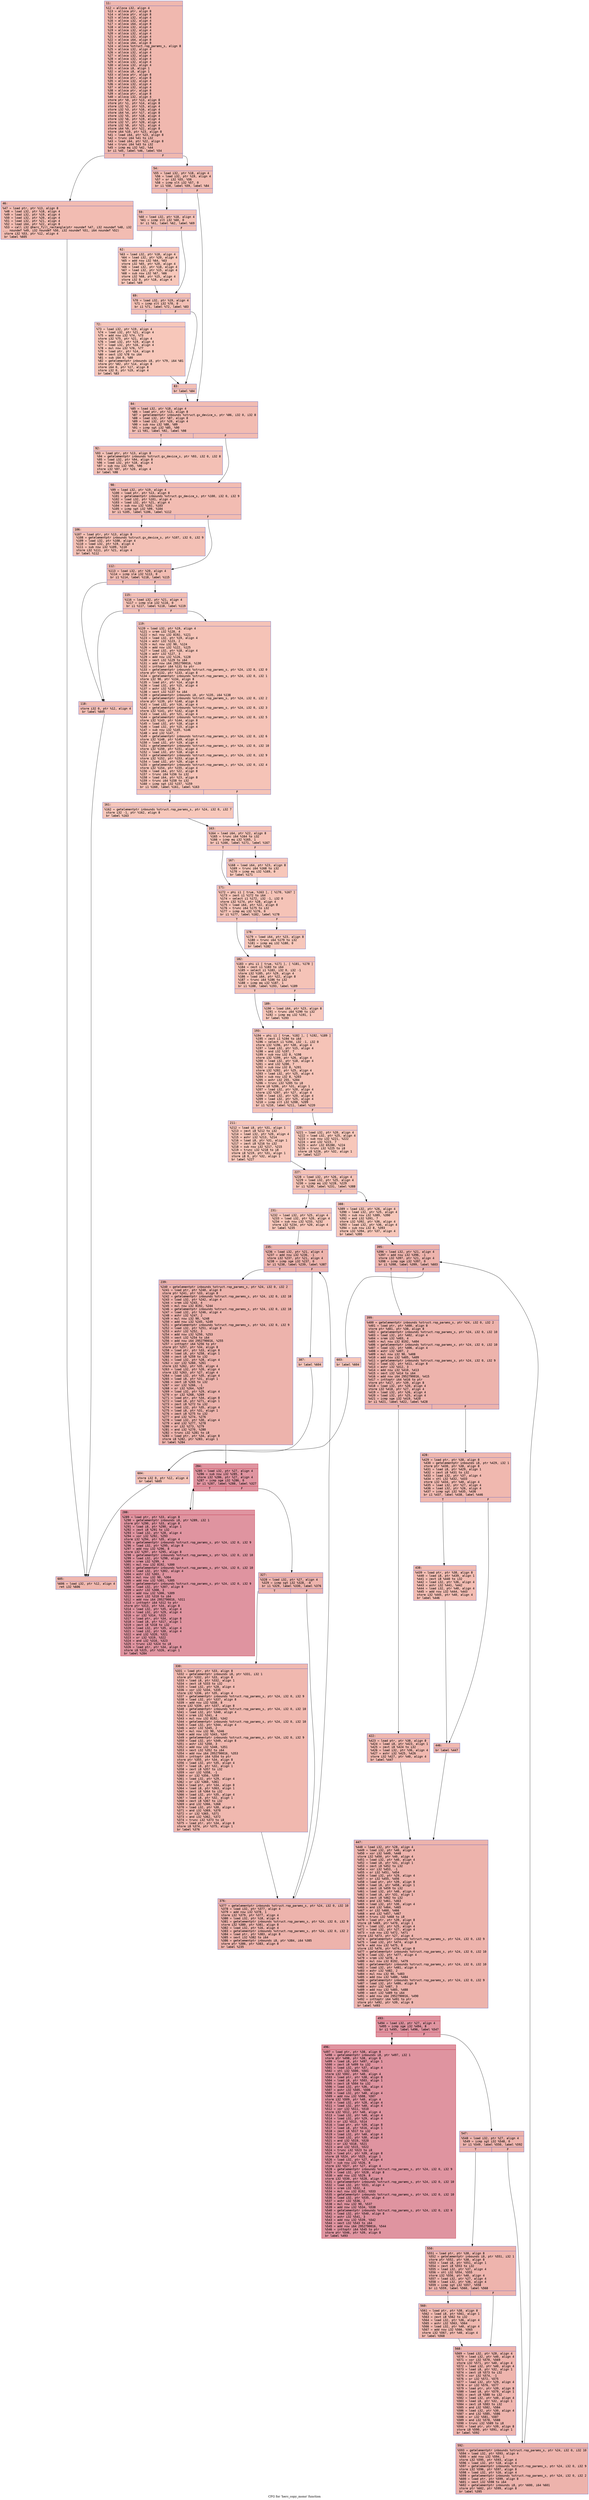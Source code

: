 digraph "CFG for 'herc_copy_mono' function" {
	label="CFG for 'herc_copy_mono' function";

	Node0x600003bea4e0 [shape=record,color="#3d50c3ff", style=filled, fillcolor="#dc5d4a70" fontname="Courier",label="{11:\l|  %12 = alloca i32, align 4\l  %13 = alloca ptr, align 8\l  %14 = alloca ptr, align 8\l  %15 = alloca i32, align 4\l  %16 = alloca i32, align 4\l  %17 = alloca i64, align 8\l  %18 = alloca i32, align 4\l  %19 = alloca i32, align 4\l  %20 = alloca i32, align 4\l  %21 = alloca i32, align 4\l  %22 = alloca i64, align 8\l  %23 = alloca i64, align 8\l  %24 = alloca %struct.rop_params_s, align 8\l  %25 = alloca i32, align 4\l  %26 = alloca i32, align 4\l  %27 = alloca i32, align 4\l  %28 = alloca i32, align 4\l  %29 = alloca i32, align 4\l  %30 = alloca i32, align 4\l  %31 = alloca i8, align 1\l  %32 = alloca i8, align 1\l  %33 = alloca ptr, align 8\l  %34 = alloca ptr, align 8\l  %35 = alloca i32, align 4\l  %36 = alloca i32, align 4\l  %37 = alloca i32, align 4\l  %38 = alloca ptr, align 8\l  %39 = alloca ptr, align 8\l  %40 = alloca i32, align 4\l  store ptr %0, ptr %13, align 8\l  store ptr %1, ptr %14, align 8\l  store i32 %2, ptr %15, align 4\l  store i32 %3, ptr %16, align 4\l  store i64 %4, ptr %17, align 8\l  store i32 %5, ptr %18, align 4\l  store i32 %6, ptr %19, align 4\l  store i32 %7, ptr %20, align 4\l  store i32 %8, ptr %21, align 4\l  store i64 %9, ptr %22, align 8\l  store i64 %10, ptr %23, align 8\l  %41 = load i64, ptr %23, align 8\l  %42 = trunc i64 %41 to i32\l  %43 = load i64, ptr %22, align 8\l  %44 = trunc i64 %43 to i32\l  %45 = icmp eq i32 %42, %44\l  br i1 %45, label %46, label %54\l|{<s0>T|<s1>F}}"];
	Node0x600003bea4e0:s0 -> Node0x600003bea530[tooltip="11 -> 46\nProbability 50.00%" ];
	Node0x600003bea4e0:s1 -> Node0x600003bea580[tooltip="11 -> 54\nProbability 50.00%" ];
	Node0x600003bea530 [shape=record,color="#3d50c3ff", style=filled, fillcolor="#e1675170" fontname="Courier",label="{46:\l|  %47 = load ptr, ptr %13, align 8\l  %48 = load i32, ptr %18, align 4\l  %49 = load i32, ptr %19, align 4\l  %50 = load i32, ptr %20, align 4\l  %51 = load i32, ptr %21, align 4\l  %52 = load i64, ptr %22, align 8\l  %53 = call i32 @herc_fill_rectangle(ptr noundef %47, i32 noundef %48, i32\l... noundef %49, i32 noundef %50, i32 noundef %51, i64 noundef %52)\l  store i32 %53, ptr %12, align 4\l  br label %605\l}"];
	Node0x600003bea530 -> Node0x600003beb570[tooltip="46 -> 605\nProbability 100.00%" ];
	Node0x600003bea580 [shape=record,color="#3d50c3ff", style=filled, fillcolor="#e1675170" fontname="Courier",label="{54:\l|  %55 = load i32, ptr %18, align 4\l  %56 = load i32, ptr %19, align 4\l  %57 = or i32 %55, %56\l  %58 = icmp slt i32 %57, 0\l  br i1 %58, label %59, label %84\l|{<s0>T|<s1>F}}"];
	Node0x600003bea580:s0 -> Node0x600003bea5d0[tooltip="54 -> 59\nProbability 37.50%" ];
	Node0x600003bea580:s1 -> Node0x600003bea760[tooltip="54 -> 84\nProbability 62.50%" ];
	Node0x600003bea5d0 [shape=record,color="#3d50c3ff", style=filled, fillcolor="#e5705870" fontname="Courier",label="{59:\l|  %60 = load i32, ptr %18, align 4\l  %61 = icmp slt i32 %60, 0\l  br i1 %61, label %62, label %69\l|{<s0>T|<s1>F}}"];
	Node0x600003bea5d0:s0 -> Node0x600003bea620[tooltip="59 -> 62\nProbability 37.50%" ];
	Node0x600003bea5d0:s1 -> Node0x600003bea670[tooltip="59 -> 69\nProbability 62.50%" ];
	Node0x600003bea620 [shape=record,color="#3d50c3ff", style=filled, fillcolor="#ec7f6370" fontname="Courier",label="{62:\l|  %63 = load i32, ptr %18, align 4\l  %64 = load i32, ptr %20, align 4\l  %65 = add nsw i32 %64, %63\l  store i32 %65, ptr %20, align 4\l  %66 = load i32, ptr %18, align 4\l  %67 = load i32, ptr %15, align 4\l  %68 = sub nsw i32 %67, %66\l  store i32 %68, ptr %15, align 4\l  store i32 0, ptr %18, align 4\l  br label %69\l}"];
	Node0x600003bea620 -> Node0x600003bea670[tooltip="62 -> 69\nProbability 100.00%" ];
	Node0x600003bea670 [shape=record,color="#3d50c3ff", style=filled, fillcolor="#e5705870" fontname="Courier",label="{69:\l|  %70 = load i32, ptr %19, align 4\l  %71 = icmp slt i32 %70, 0\l  br i1 %71, label %72, label %83\l|{<s0>T|<s1>F}}"];
	Node0x600003bea670:s0 -> Node0x600003bea6c0[tooltip="69 -> 72\nProbability 37.50%" ];
	Node0x600003bea670:s1 -> Node0x600003bea710[tooltip="69 -> 83\nProbability 62.50%" ];
	Node0x600003bea6c0 [shape=record,color="#3d50c3ff", style=filled, fillcolor="#ec7f6370" fontname="Courier",label="{72:\l|  %73 = load i32, ptr %19, align 4\l  %74 = load i32, ptr %21, align 4\l  %75 = add nsw i32 %74, %73\l  store i32 %75, ptr %21, align 4\l  %76 = load i32, ptr %19, align 4\l  %77 = load i32, ptr %16, align 4\l  %78 = mul nsw i32 %76, %77\l  %79 = load ptr, ptr %14, align 8\l  %80 = sext i32 %78 to i64\l  %81 = sub i64 0, %80\l  %82 = getelementptr inbounds i8, ptr %79, i64 %81\l  store ptr %82, ptr %14, align 8\l  store i64 0, ptr %17, align 8\l  store i32 0, ptr %19, align 4\l  br label %83\l}"];
	Node0x600003bea6c0 -> Node0x600003bea710[tooltip="72 -> 83\nProbability 100.00%" ];
	Node0x600003bea710 [shape=record,color="#3d50c3ff", style=filled, fillcolor="#e5705870" fontname="Courier",label="{83:\l|  br label %84\l}"];
	Node0x600003bea710 -> Node0x600003bea760[tooltip="83 -> 84\nProbability 100.00%" ];
	Node0x600003bea760 [shape=record,color="#3d50c3ff", style=filled, fillcolor="#e1675170" fontname="Courier",label="{84:\l|  %85 = load i32, ptr %18, align 4\l  %86 = load ptr, ptr %13, align 8\l  %87 = getelementptr inbounds %struct.gx_device_s, ptr %86, i32 0, i32 8\l  %88 = load i32, ptr %87, align 8\l  %89 = load i32, ptr %20, align 4\l  %90 = sub nsw i32 %88, %89\l  %91 = icmp sgt i32 %85, %90\l  br i1 %91, label %92, label %98\l|{<s0>T|<s1>F}}"];
	Node0x600003bea760:s0 -> Node0x600003bea7b0[tooltip="84 -> 92\nProbability 50.00%" ];
	Node0x600003bea760:s1 -> Node0x600003bea800[tooltip="84 -> 98\nProbability 50.00%" ];
	Node0x600003bea7b0 [shape=record,color="#3d50c3ff", style=filled, fillcolor="#e5705870" fontname="Courier",label="{92:\l|  %93 = load ptr, ptr %13, align 8\l  %94 = getelementptr inbounds %struct.gx_device_s, ptr %93, i32 0, i32 8\l  %95 = load i32, ptr %94, align 8\l  %96 = load i32, ptr %18, align 4\l  %97 = sub nsw i32 %95, %96\l  store i32 %97, ptr %20, align 4\l  br label %98\l}"];
	Node0x600003bea7b0 -> Node0x600003bea800[tooltip="92 -> 98\nProbability 100.00%" ];
	Node0x600003bea800 [shape=record,color="#3d50c3ff", style=filled, fillcolor="#e1675170" fontname="Courier",label="{98:\l|  %99 = load i32, ptr %19, align 4\l  %100 = load ptr, ptr %13, align 8\l  %101 = getelementptr inbounds %struct.gx_device_s, ptr %100, i32 0, i32 9\l  %102 = load i32, ptr %101, align 4\l  %103 = load i32, ptr %21, align 4\l  %104 = sub nsw i32 %102, %103\l  %105 = icmp sgt i32 %99, %104\l  br i1 %105, label %106, label %112\l|{<s0>T|<s1>F}}"];
	Node0x600003bea800:s0 -> Node0x600003bea850[tooltip="98 -> 106\nProbability 50.00%" ];
	Node0x600003bea800:s1 -> Node0x600003bea8a0[tooltip="98 -> 112\nProbability 50.00%" ];
	Node0x600003bea850 [shape=record,color="#3d50c3ff", style=filled, fillcolor="#e5705870" fontname="Courier",label="{106:\l|  %107 = load ptr, ptr %13, align 8\l  %108 = getelementptr inbounds %struct.gx_device_s, ptr %107, i32 0, i32 9\l  %109 = load i32, ptr %108, align 4\l  %110 = load i32, ptr %19, align 4\l  %111 = sub nsw i32 %109, %110\l  store i32 %111, ptr %21, align 4\l  br label %112\l}"];
	Node0x600003bea850 -> Node0x600003bea8a0[tooltip="106 -> 112\nProbability 100.00%" ];
	Node0x600003bea8a0 [shape=record,color="#3d50c3ff", style=filled, fillcolor="#e1675170" fontname="Courier",label="{112:\l|  %113 = load i32, ptr %20, align 4\l  %114 = icmp sle i32 %113, 0\l  br i1 %114, label %118, label %115\l|{<s0>T|<s1>F}}"];
	Node0x600003bea8a0:s0 -> Node0x600003bea940[tooltip="112 -> 118\nProbability 50.00%" ];
	Node0x600003bea8a0:s1 -> Node0x600003bea8f0[tooltip="112 -> 115\nProbability 50.00%" ];
	Node0x600003bea8f0 [shape=record,color="#3d50c3ff", style=filled, fillcolor="#e5705870" fontname="Courier",label="{115:\l|  %116 = load i32, ptr %21, align 4\l  %117 = icmp sle i32 %116, 0\l  br i1 %117, label %118, label %119\l|{<s0>T|<s1>F}}"];
	Node0x600003bea8f0:s0 -> Node0x600003bea940[tooltip="115 -> 118\nProbability 50.00%" ];
	Node0x600003bea8f0:s1 -> Node0x600003bea990[tooltip="115 -> 119\nProbability 50.00%" ];
	Node0x600003bea940 [shape=record,color="#3d50c3ff", style=filled, fillcolor="#e36c5570" fontname="Courier",label="{118:\l|  store i32 0, ptr %12, align 4\l  br label %605\l}"];
	Node0x600003bea940 -> Node0x600003beb570[tooltip="118 -> 605\nProbability 100.00%" ];
	Node0x600003bea990 [shape=record,color="#3d50c3ff", style=filled, fillcolor="#e8765c70" fontname="Courier",label="{119:\l|  %120 = load i32, ptr %19, align 4\l  %121 = srem i32 %120, 4\l  %122 = mul nsw i32 8192, %121\l  %123 = load i32, ptr %19, align 4\l  %124 = ashr i32 %123, 2\l  %125 = mul nsw i32 90, %124\l  %126 = add nsw i32 %122, %125\l  %127 = load i32, ptr %18, align 4\l  %128 = ashr i32 %127, 3\l  %129 = add nsw i32 %126, %128\l  %130 = sext i32 %129 to i64\l  %131 = add nsw i64 2952790016, %130\l  %132 = inttoptr i64 %131 to ptr\l  %133 = getelementptr inbounds %struct.rop_params_s, ptr %24, i32 0, i32 0\l  store ptr %132, ptr %133, align 8\l  %134 = getelementptr inbounds %struct.rop_params_s, ptr %24, i32 0, i32 1\l  store i32 90, ptr %134, align 8\l  %135 = load ptr, ptr %14, align 8\l  %136 = load i32, ptr %15, align 4\l  %137 = ashr i32 %136, 3\l  %138 = sext i32 %137 to i64\l  %139 = getelementptr inbounds i8, ptr %135, i64 %138\l  %140 = getelementptr inbounds %struct.rop_params_s, ptr %24, i32 0, i32 2\l  store ptr %139, ptr %140, align 8\l  %141 = load i32, ptr %16, align 4\l  %142 = getelementptr inbounds %struct.rop_params_s, ptr %24, i32 0, i32 3\l  store i32 %141, ptr %142, align 8\l  %143 = load i32, ptr %21, align 4\l  %144 = getelementptr inbounds %struct.rop_params_s, ptr %24, i32 0, i32 5\l  store i32 %143, ptr %144, align 8\l  %145 = load i32, ptr %18, align 4\l  %146 = load i32, ptr %15, align 4\l  %147 = sub nsw i32 %145, %146\l  %148 = and i32 %147, 7\l  %149 = getelementptr inbounds %struct.rop_params_s, ptr %24, i32 0, i32 6\l  store i32 %148, ptr %149, align 4\l  %150 = load i32, ptr %19, align 4\l  %151 = getelementptr inbounds %struct.rop_params_s, ptr %24, i32 0, i32 10\l  store i32 %150, ptr %151, align 4\l  %152 = load i32, ptr %18, align 4\l  %153 = getelementptr inbounds %struct.rop_params_s, ptr %24, i32 0, i32 9\l  store i32 %152, ptr %153, align 8\l  %154 = load i32, ptr %20, align 4\l  %155 = getelementptr inbounds %struct.rop_params_s, ptr %24, i32 0, i32 4\l  store i32 %154, ptr %155, align 4\l  %156 = load i64, ptr %22, align 8\l  %157 = trunc i64 %156 to i32\l  %158 = load i64, ptr %23, align 8\l  %159 = trunc i64 %158 to i32\l  %160 = icmp sgt i32 %157, %159\l  br i1 %160, label %161, label %163\l|{<s0>T|<s1>F}}"];
	Node0x600003bea990:s0 -> Node0x600003bea9e0[tooltip="119 -> 161\nProbability 50.00%" ];
	Node0x600003bea990:s1 -> Node0x600003beaa30[tooltip="119 -> 163\nProbability 50.00%" ];
	Node0x600003bea9e0 [shape=record,color="#3d50c3ff", style=filled, fillcolor="#ec7f6370" fontname="Courier",label="{161:\l|  %162 = getelementptr inbounds %struct.rop_params_s, ptr %24, i32 0, i32 7\l  store i32 -1, ptr %162, align 8\l  br label %163\l}"];
	Node0x600003bea9e0 -> Node0x600003beaa30[tooltip="161 -> 163\nProbability 100.00%" ];
	Node0x600003beaa30 [shape=record,color="#3d50c3ff", style=filled, fillcolor="#e8765c70" fontname="Courier",label="{163:\l|  %164 = load i64, ptr %22, align 8\l  %165 = trunc i64 %164 to i32\l  %166 = icmp eq i32 %165, 1\l  br i1 %166, label %171, label %167\l|{<s0>T|<s1>F}}"];
	Node0x600003beaa30:s0 -> Node0x600003beaad0[tooltip="163 -> 171\nProbability 50.00%" ];
	Node0x600003beaa30:s1 -> Node0x600003beaa80[tooltip="163 -> 167\nProbability 50.00%" ];
	Node0x600003beaa80 [shape=record,color="#3d50c3ff", style=filled, fillcolor="#ec7f6370" fontname="Courier",label="{167:\l|  %168 = load i64, ptr %23, align 8\l  %169 = trunc i64 %168 to i32\l  %170 = icmp eq i32 %169, 0\l  br label %171\l}"];
	Node0x600003beaa80 -> Node0x600003beaad0[tooltip="167 -> 171\nProbability 100.00%" ];
	Node0x600003beaad0 [shape=record,color="#3d50c3ff", style=filled, fillcolor="#e8765c70" fontname="Courier",label="{171:\l|  %172 = phi i1 [ true, %163 ], [ %170, %167 ]\l  %173 = zext i1 %172 to i64\l  %174 = select i1 %172, i32 -1, i32 0\l  store i32 %174, ptr %28, align 4\l  %175 = load i64, ptr %22, align 8\l  %176 = trunc i64 %175 to i32\l  %177 = icmp eq i32 %176, 0\l  br i1 %177, label %182, label %178\l|{<s0>T|<s1>F}}"];
	Node0x600003beaad0:s0 -> Node0x600003beab70[tooltip="171 -> 182\nProbability 37.50%" ];
	Node0x600003beaad0:s1 -> Node0x600003beab20[tooltip="171 -> 178\nProbability 62.50%" ];
	Node0x600003beab20 [shape=record,color="#3d50c3ff", style=filled, fillcolor="#ec7f6370" fontname="Courier",label="{178:\l|  %179 = load i64, ptr %23, align 8\l  %180 = trunc i64 %179 to i32\l  %181 = icmp eq i32 %180, 0\l  br label %182\l}"];
	Node0x600003beab20 -> Node0x600003beab70[tooltip="178 -> 182\nProbability 100.00%" ];
	Node0x600003beab70 [shape=record,color="#3d50c3ff", style=filled, fillcolor="#e8765c70" fontname="Courier",label="{182:\l|  %183 = phi i1 [ true, %171 ], [ %181, %178 ]\l  %184 = zext i1 %183 to i64\l  %185 = select i1 %183, i32 0, i32 -1\l  store i32 %185, ptr %29, align 4\l  %186 = load i64, ptr %22, align 8\l  %187 = trunc i64 %186 to i32\l  %188 = icmp eq i32 %187, 1\l  br i1 %188, label %193, label %189\l|{<s0>T|<s1>F}}"];
	Node0x600003beab70:s0 -> Node0x600003beac10[tooltip="182 -> 193\nProbability 50.00%" ];
	Node0x600003beab70:s1 -> Node0x600003beabc0[tooltip="182 -> 189\nProbability 50.00%" ];
	Node0x600003beabc0 [shape=record,color="#3d50c3ff", style=filled, fillcolor="#ec7f6370" fontname="Courier",label="{189:\l|  %190 = load i64, ptr %23, align 8\l  %191 = trunc i64 %190 to i32\l  %192 = icmp eq i32 %191, 1\l  br label %193\l}"];
	Node0x600003beabc0 -> Node0x600003beac10[tooltip="189 -> 193\nProbability 100.00%" ];
	Node0x600003beac10 [shape=record,color="#3d50c3ff", style=filled, fillcolor="#e8765c70" fontname="Courier",label="{193:\l|  %194 = phi i1 [ true, %182 ], [ %192, %189 ]\l  %195 = zext i1 %194 to i64\l  %196 = select i1 %194, i32 -1, i32 0\l  store i32 %196, ptr %30, align 4\l  %197 = load i32, ptr %15, align 4\l  %198 = and i32 %197, 7\l  %199 = sub nsw i32 8, %198\l  store i32 %199, ptr %26, align 4\l  %200 = load i32, ptr %18, align 4\l  %201 = and i32 %200, 7\l  %202 = sub nsw i32 8, %201\l  store i32 %202, ptr %25, align 4\l  %203 = load i32, ptr %25, align 4\l  %204 = sub nsw i32 8, %203\l  %205 = ashr i32 255, %204\l  %206 = trunc i32 %205 to i8\l  store i8 %206, ptr %31, align 1\l  %207 = load i32, ptr %20, align 4\l  store i32 %207, ptr %27, align 4\l  %208 = load i32, ptr %20, align 4\l  %209 = load i32, ptr %25, align 4\l  %210 = icmp slt i32 %208, %209\l  br i1 %210, label %211, label %220\l|{<s0>T|<s1>F}}"];
	Node0x600003beac10:s0 -> Node0x600003beac60[tooltip="193 -> 211\nProbability 50.00%" ];
	Node0x600003beac10:s1 -> Node0x600003beacb0[tooltip="193 -> 220\nProbability 50.00%" ];
	Node0x600003beac60 [shape=record,color="#3d50c3ff", style=filled, fillcolor="#ec7f6370" fontname="Courier",label="{211:\l|  %212 = load i8, ptr %31, align 1\l  %213 = zext i8 %212 to i32\l  %214 = load i32, ptr %20, align 4\l  %215 = ashr i32 %213, %214\l  %216 = load i8, ptr %31, align 1\l  %217 = zext i8 %216 to i32\l  %218 = sub nsw i32 %217, %215\l  %219 = trunc i32 %218 to i8\l  store i8 %219, ptr %31, align 1\l  store i8 0, ptr %32, align 1\l  br label %227\l}"];
	Node0x600003beac60 -> Node0x600003bead00[tooltip="211 -> 227\nProbability 100.00%" ];
	Node0x600003beacb0 [shape=record,color="#3d50c3ff", style=filled, fillcolor="#ec7f6370" fontname="Courier",label="{220:\l|  %221 = load i32, ptr %20, align 4\l  %222 = load i32, ptr %25, align 4\l  %223 = sub nsw i32 %221, %222\l  %224 = and i32 %223, 7\l  %225 = ashr i32 65280, %224\l  %226 = trunc i32 %225 to i8\l  store i8 %226, ptr %32, align 1\l  br label %227\l}"];
	Node0x600003beacb0 -> Node0x600003bead00[tooltip="220 -> 227\nProbability 100.00%" ];
	Node0x600003bead00 [shape=record,color="#3d50c3ff", style=filled, fillcolor="#e8765c70" fontname="Courier",label="{227:\l|  %228 = load i32, ptr %26, align 4\l  %229 = load i32, ptr %25, align 4\l  %230 = icmp eq i32 %228, %229\l  br i1 %230, label %231, label %388\l|{<s0>T|<s1>F}}"];
	Node0x600003bead00:s0 -> Node0x600003bead50[tooltip="227 -> 231\nProbability 50.00%" ];
	Node0x600003bead00:s1 -> Node0x600003beb020[tooltip="227 -> 388\nProbability 50.00%" ];
	Node0x600003bead50 [shape=record,color="#3d50c3ff", style=filled, fillcolor="#ec7f6370" fontname="Courier",label="{231:\l|  %232 = load i32, ptr %25, align 4\l  %233 = load i32, ptr %20, align 4\l  %234 = sub nsw i32 %233, %232\l  store i32 %234, ptr %20, align 4\l  br label %235\l}"];
	Node0x600003bead50 -> Node0x600003beada0[tooltip="231 -> 235\nProbability 100.00%" ];
	Node0x600003beada0 [shape=record,color="#3d50c3ff", style=filled, fillcolor="#d6524470" fontname="Courier",label="{235:\l|  %236 = load i32, ptr %21, align 4\l  %237 = add nsw i32 %236, -1\l  store i32 %237, ptr %21, align 4\l  %238 = icmp sge i32 %237, 0\l  br i1 %238, label %239, label %387\l|{<s0>T|<s1>F}}"];
	Node0x600003beada0:s0 -> Node0x600003beadf0[tooltip="235 -> 239\nProbability 96.88%" ];
	Node0x600003beada0:s1 -> Node0x600003beafd0[tooltip="235 -> 387\nProbability 3.12%" ];
	Node0x600003beadf0 [shape=record,color="#3d50c3ff", style=filled, fillcolor="#d6524470" fontname="Courier",label="{239:\l|  %240 = getelementptr inbounds %struct.rop_params_s, ptr %24, i32 0, i32 2\l  %241 = load ptr, ptr %240, align 8\l  store ptr %241, ptr %33, align 8\l  %242 = getelementptr inbounds %struct.rop_params_s, ptr %24, i32 0, i32 10\l  %243 = load i32, ptr %242, align 4\l  %244 = srem i32 %243, 4\l  %245 = mul nsw i32 8192, %244\l  %246 = getelementptr inbounds %struct.rop_params_s, ptr %24, i32 0, i32 10\l  %247 = load i32, ptr %246, align 4\l  %248 = ashr i32 %247, 2\l  %249 = mul nsw i32 90, %248\l  %250 = add nsw i32 %245, %249\l  %251 = getelementptr inbounds %struct.rop_params_s, ptr %24, i32 0, i32 9\l  %252 = load i32, ptr %251, align 8\l  %253 = ashr i32 %252, 3\l  %254 = add nsw i32 %250, %253\l  %255 = sext i32 %254 to i64\l  %256 = add nsw i64 2952790016, %255\l  %257 = inttoptr i64 %256 to ptr\l  store ptr %257, ptr %34, align 8\l  %258 = load ptr, ptr %33, align 8\l  %259 = load i8, ptr %258, align 1\l  %260 = zext i8 %259 to i32\l  %261 = load i32, ptr %28, align 4\l  %262 = xor i32 %260, %261\l  store i32 %262, ptr %35, align 4\l  %263 = load i32, ptr %20, align 4\l  store i32 %263, ptr %27, align 4\l  %264 = load i32, ptr %35, align 4\l  %265 = load i8, ptr %31, align 1\l  %266 = zext i8 %265 to i32\l  %267 = xor i32 %266, -1\l  %268 = or i32 %264, %267\l  %269 = load i32, ptr %29, align 4\l  %270 = or i32 %268, %269\l  %271 = load ptr, ptr %34, align 8\l  %272 = load i8, ptr %271, align 1\l  %273 = zext i8 %272 to i32\l  %274 = load i32, ptr %35, align 4\l  %275 = load i8, ptr %31, align 1\l  %276 = zext i8 %275 to i32\l  %277 = and i32 %274, %276\l  %278 = load i32, ptr %30, align 4\l  %279 = and i32 %277, %278\l  %280 = or i32 %273, %279\l  %281 = and i32 %270, %280\l  %282 = trunc i32 %281 to i8\l  %283 = load ptr, ptr %34, align 8\l  store i8 %282, ptr %283, align 1\l  br label %284\l}"];
	Node0x600003beadf0 -> Node0x600003beae40[tooltip="239 -> 284\nProbability 100.00%" ];
	Node0x600003beae40 [shape=record,color="#b70d28ff", style=filled, fillcolor="#b70d2870" fontname="Courier",label="{284:\l|  %285 = load i32, ptr %27, align 4\l  %286 = sub nsw i32 %285, 8\l  store i32 %286, ptr %27, align 4\l  %287 = icmp sge i32 %286, 0\l  br i1 %287, label %288, label %327\l|{<s0>T|<s1>F}}"];
	Node0x600003beae40:s0 -> Node0x600003beae90[tooltip="284 -> 288\nProbability 96.88%" ];
	Node0x600003beae40:s1 -> Node0x600003beaee0[tooltip="284 -> 327\nProbability 3.12%" ];
	Node0x600003beae90 [shape=record,color="#b70d28ff", style=filled, fillcolor="#b70d2870" fontname="Courier",label="{288:\l|  %289 = load ptr, ptr %33, align 8\l  %290 = getelementptr inbounds i8, ptr %289, i32 1\l  store ptr %290, ptr %33, align 8\l  %291 = load i8, ptr %290, align 1\l  %292 = zext i8 %291 to i32\l  %293 = load i32, ptr %28, align 4\l  %294 = xor i32 %292, %293\l  store i32 %294, ptr %35, align 4\l  %295 = getelementptr inbounds %struct.rop_params_s, ptr %24, i32 0, i32 9\l  %296 = load i32, ptr %295, align 8\l  %297 = add nsw i32 %296, 8\l  store i32 %297, ptr %295, align 8\l  %298 = getelementptr inbounds %struct.rop_params_s, ptr %24, i32 0, i32 10\l  %299 = load i32, ptr %298, align 4\l  %300 = srem i32 %299, 4\l  %301 = mul nsw i32 8192, %300\l  %302 = getelementptr inbounds %struct.rop_params_s, ptr %24, i32 0, i32 10\l  %303 = load i32, ptr %302, align 4\l  %304 = ashr i32 %303, 2\l  %305 = mul nsw i32 90, %304\l  %306 = add nsw i32 %301, %305\l  %307 = getelementptr inbounds %struct.rop_params_s, ptr %24, i32 0, i32 9\l  %308 = load i32, ptr %307, align 8\l  %309 = ashr i32 %308, 3\l  %310 = add nsw i32 %306, %309\l  %311 = sext i32 %310 to i64\l  %312 = add nsw i64 2952790016, %311\l  %313 = inttoptr i64 %312 to ptr\l  store ptr %313, ptr %34, align 8\l  %314 = load i32, ptr %35, align 4\l  %315 = load i32, ptr %29, align 4\l  %316 = or i32 %314, %315\l  %317 = load ptr, ptr %34, align 8\l  %318 = load i8, ptr %317, align 1\l  %319 = zext i8 %318 to i32\l  %320 = load i32, ptr %35, align 4\l  %321 = load i32, ptr %30, align 4\l  %322 = and i32 %320, %321\l  %323 = or i32 %319, %322\l  %324 = and i32 %316, %323\l  %325 = trunc i32 %324 to i8\l  %326 = load ptr, ptr %34, align 8\l  store i8 %325, ptr %326, align 1\l  br label %284\l}"];
	Node0x600003beae90 -> Node0x600003beae40[tooltip="288 -> 284\nProbability 100.00%" ];
	Node0x600003beaee0 [shape=record,color="#3d50c3ff", style=filled, fillcolor="#d6524470" fontname="Courier",label="{327:\l|  %328 = load i32, ptr %27, align 4\l  %329 = icmp sgt i32 %328, -8\l  br i1 %329, label %330, label %376\l|{<s0>T|<s1>F}}"];
	Node0x600003beaee0:s0 -> Node0x600003beaf30[tooltip="327 -> 330\nProbability 50.00%" ];
	Node0x600003beaee0:s1 -> Node0x600003beaf80[tooltip="327 -> 376\nProbability 50.00%" ];
	Node0x600003beaf30 [shape=record,color="#3d50c3ff", style=filled, fillcolor="#dc5d4a70" fontname="Courier",label="{330:\l|  %331 = load ptr, ptr %33, align 8\l  %332 = getelementptr inbounds i8, ptr %331, i32 1\l  store ptr %332, ptr %33, align 8\l  %333 = load i8, ptr %332, align 1\l  %334 = zext i8 %333 to i32\l  %335 = load i32, ptr %28, align 4\l  %336 = xor i32 %334, %335\l  store i32 %336, ptr %35, align 4\l  %337 = getelementptr inbounds %struct.rop_params_s, ptr %24, i32 0, i32 9\l  %338 = load i32, ptr %337, align 8\l  %339 = add nsw i32 %338, 8\l  store i32 %339, ptr %337, align 8\l  %340 = getelementptr inbounds %struct.rop_params_s, ptr %24, i32 0, i32 10\l  %341 = load i32, ptr %340, align 4\l  %342 = srem i32 %341, 4\l  %343 = mul nsw i32 8192, %342\l  %344 = getelementptr inbounds %struct.rop_params_s, ptr %24, i32 0, i32 10\l  %345 = load i32, ptr %344, align 4\l  %346 = ashr i32 %345, 2\l  %347 = mul nsw i32 90, %346\l  %348 = add nsw i32 %343, %347\l  %349 = getelementptr inbounds %struct.rop_params_s, ptr %24, i32 0, i32 9\l  %350 = load i32, ptr %349, align 8\l  %351 = ashr i32 %350, 3\l  %352 = add nsw i32 %348, %351\l  %353 = sext i32 %352 to i64\l  %354 = add nsw i64 2952790016, %353\l  %355 = inttoptr i64 %354 to ptr\l  store ptr %355, ptr %34, align 8\l  %356 = load i32, ptr %35, align 4\l  %357 = load i8, ptr %32, align 1\l  %358 = zext i8 %357 to i32\l  %359 = xor i32 %358, -1\l  %360 = or i32 %356, %359\l  %361 = load i32, ptr %29, align 4\l  %362 = or i32 %360, %361\l  %363 = load ptr, ptr %34, align 8\l  %364 = load i8, ptr %363, align 1\l  %365 = zext i8 %364 to i32\l  %366 = load i32, ptr %35, align 4\l  %367 = load i8, ptr %32, align 1\l  %368 = zext i8 %367 to i32\l  %369 = and i32 %366, %368\l  %370 = load i32, ptr %30, align 4\l  %371 = and i32 %369, %370\l  %372 = or i32 %365, %371\l  %373 = and i32 %362, %372\l  %374 = trunc i32 %373 to i8\l  %375 = load ptr, ptr %34, align 8\l  store i8 %374, ptr %375, align 1\l  br label %376\l}"];
	Node0x600003beaf30 -> Node0x600003beaf80[tooltip="330 -> 376\nProbability 100.00%" ];
	Node0x600003beaf80 [shape=record,color="#3d50c3ff", style=filled, fillcolor="#d6524470" fontname="Courier",label="{376:\l|  %377 = getelementptr inbounds %struct.rop_params_s, ptr %24, i32 0, i32 10\l  %378 = load i32, ptr %377, align 4\l  %379 = add nsw i32 %378, 1\l  store i32 %379, ptr %377, align 4\l  %380 = load i32, ptr %18, align 4\l  %381 = getelementptr inbounds %struct.rop_params_s, ptr %24, i32 0, i32 9\l  store i32 %380, ptr %381, align 8\l  %382 = load i32, ptr %16, align 4\l  %383 = getelementptr inbounds %struct.rop_params_s, ptr %24, i32 0, i32 2\l  %384 = load ptr, ptr %383, align 8\l  %385 = sext i32 %382 to i64\l  %386 = getelementptr inbounds i8, ptr %384, i64 %385\l  store ptr %386, ptr %383, align 8\l  br label %235\l}"];
	Node0x600003beaf80 -> Node0x600003beada0[tooltip="376 -> 235\nProbability 100.00%" ];
	Node0x600003beafd0 [shape=record,color="#3d50c3ff", style=filled, fillcolor="#ec7f6370" fontname="Courier",label="{387:\l|  br label %604\l}"];
	Node0x600003beafd0 -> Node0x600003beb520[tooltip="387 -> 604\nProbability 100.00%" ];
	Node0x600003beb020 [shape=record,color="#3d50c3ff", style=filled, fillcolor="#ec7f6370" fontname="Courier",label="{388:\l|  %389 = load i32, ptr %26, align 4\l  %390 = load i32, ptr %25, align 4\l  %391 = sub nsw i32 %389, %390\l  %392 = and i32 %391, 7\l  store i32 %392, ptr %36, align 4\l  %393 = load i32, ptr %36, align 4\l  %394 = sub nsw i32 8, %393\l  store i32 %394, ptr %37, align 4\l  br label %395\l}"];
	Node0x600003beb020 -> Node0x600003beb070[tooltip="388 -> 395\nProbability 100.00%" ];
	Node0x600003beb070 [shape=record,color="#3d50c3ff", style=filled, fillcolor="#d6524470" fontname="Courier",label="{395:\l|  %396 = load i32, ptr %21, align 4\l  %397 = add nsw i32 %396, -1\l  store i32 %397, ptr %21, align 4\l  %398 = icmp sge i32 %397, 0\l  br i1 %398, label %399, label %603\l|{<s0>T|<s1>F}}"];
	Node0x600003beb070:s0 -> Node0x600003beb0c0[tooltip="395 -> 399\nProbability 96.88%" ];
	Node0x600003beb070:s1 -> Node0x600003beb4d0[tooltip="395 -> 603\nProbability 3.12%" ];
	Node0x600003beb0c0 [shape=record,color="#3d50c3ff", style=filled, fillcolor="#d6524470" fontname="Courier",label="{399:\l|  %400 = getelementptr inbounds %struct.rop_params_s, ptr %24, i32 0, i32 2\l  %401 = load ptr, ptr %400, align 8\l  store ptr %401, ptr %38, align 8\l  %402 = getelementptr inbounds %struct.rop_params_s, ptr %24, i32 0, i32 10\l  %403 = load i32, ptr %402, align 4\l  %404 = srem i32 %403, 4\l  %405 = mul nsw i32 8192, %404\l  %406 = getelementptr inbounds %struct.rop_params_s, ptr %24, i32 0, i32 10\l  %407 = load i32, ptr %406, align 4\l  %408 = ashr i32 %407, 2\l  %409 = mul nsw i32 90, %408\l  %410 = add nsw i32 %405, %409\l  %411 = getelementptr inbounds %struct.rop_params_s, ptr %24, i32 0, i32 9\l  %412 = load i32, ptr %411, align 8\l  %413 = ashr i32 %412, 3\l  %414 = add nsw i32 %410, %413\l  %415 = sext i32 %414 to i64\l  %416 = add nsw i64 2952790016, %415\l  %417 = inttoptr i64 %416 to ptr\l  store ptr %417, ptr %39, align 8\l  %418 = load i32, ptr %20, align 4\l  store i32 %418, ptr %27, align 4\l  %419 = load i32, ptr %26, align 4\l  %420 = load i32, ptr %25, align 4\l  %421 = icmp sge i32 %419, %420\l  br i1 %421, label %422, label %428\l|{<s0>T|<s1>F}}"];
	Node0x600003beb0c0:s0 -> Node0x600003beb110[tooltip="399 -> 422\nProbability 50.00%" ];
	Node0x600003beb0c0:s1 -> Node0x600003beb160[tooltip="399 -> 428\nProbability 50.00%" ];
	Node0x600003beb110 [shape=record,color="#3d50c3ff", style=filled, fillcolor="#dc5d4a70" fontname="Courier",label="{422:\l|  %423 = load ptr, ptr %38, align 8\l  %424 = load i8, ptr %423, align 1\l  %425 = zext i8 %424 to i32\l  %426 = load i32, ptr %36, align 4\l  %427 = ashr i32 %425, %426\l  store i32 %427, ptr %40, align 4\l  br label %447\l}"];
	Node0x600003beb110 -> Node0x600003beb250[tooltip="422 -> 447\nProbability 100.00%" ];
	Node0x600003beb160 [shape=record,color="#3d50c3ff", style=filled, fillcolor="#dc5d4a70" fontname="Courier",label="{428:\l|  %429 = load ptr, ptr %38, align 8\l  %430 = getelementptr inbounds i8, ptr %429, i32 1\l  store ptr %430, ptr %38, align 8\l  %431 = load i8, ptr %429, align 1\l  %432 = zext i8 %431 to i32\l  %433 = load i32, ptr %37, align 4\l  %434 = shl i32 %432, %433\l  store i32 %434, ptr %40, align 4\l  %435 = load i32, ptr %27, align 4\l  %436 = load i32, ptr %26, align 4\l  %437 = icmp sgt i32 %435, %436\l  br i1 %437, label %438, label %446\l|{<s0>T|<s1>F}}"];
	Node0x600003beb160:s0 -> Node0x600003beb1b0[tooltip="428 -> 438\nProbability 50.00%" ];
	Node0x600003beb160:s1 -> Node0x600003beb200[tooltip="428 -> 446\nProbability 50.00%" ];
	Node0x600003beb1b0 [shape=record,color="#3d50c3ff", style=filled, fillcolor="#e1675170" fontname="Courier",label="{438:\l|  %439 = load ptr, ptr %38, align 8\l  %440 = load i8, ptr %439, align 1\l  %441 = zext i8 %440 to i32\l  %442 = load i32, ptr %36, align 4\l  %443 = ashr i32 %441, %442\l  %444 = load i32, ptr %40, align 4\l  %445 = add nsw i32 %444, %443\l  store i32 %445, ptr %40, align 4\l  br label %446\l}"];
	Node0x600003beb1b0 -> Node0x600003beb200[tooltip="438 -> 446\nProbability 100.00%" ];
	Node0x600003beb200 [shape=record,color="#3d50c3ff", style=filled, fillcolor="#dc5d4a70" fontname="Courier",label="{446:\l|  br label %447\l}"];
	Node0x600003beb200 -> Node0x600003beb250[tooltip="446 -> 447\nProbability 100.00%" ];
	Node0x600003beb250 [shape=record,color="#3d50c3ff", style=filled, fillcolor="#d6524470" fontname="Courier",label="{447:\l|  %448 = load i32, ptr %28, align 4\l  %449 = load i32, ptr %40, align 4\l  %450 = xor i32 %449, %448\l  store i32 %450, ptr %40, align 4\l  %451 = load i32, ptr %40, align 4\l  %452 = load i8, ptr %31, align 1\l  %453 = zext i8 %452 to i32\l  %454 = xor i32 %453, -1\l  %455 = or i32 %451, %454\l  %456 = load i32, ptr %29, align 4\l  %457 = or i32 %455, %456\l  %458 = load ptr, ptr %39, align 8\l  %459 = load i8, ptr %458, align 1\l  %460 = zext i8 %459 to i32\l  %461 = load i32, ptr %40, align 4\l  %462 = load i8, ptr %31, align 1\l  %463 = zext i8 %462 to i32\l  %464 = and i32 %461, %463\l  %465 = load i32, ptr %30, align 4\l  %466 = and i32 %464, %465\l  %467 = or i32 %460, %466\l  %468 = and i32 %457, %467\l  %469 = trunc i32 %468 to i8\l  %470 = load ptr, ptr %39, align 8\l  store i8 %469, ptr %470, align 1\l  %471 = load i32, ptr %25, align 4\l  %472 = load i32, ptr %27, align 4\l  %473 = sub nsw i32 %472, %471\l  store i32 %473, ptr %27, align 4\l  %474 = getelementptr inbounds %struct.rop_params_s, ptr %24, i32 0, i32 9\l  %475 = load i32, ptr %474, align 8\l  %476 = add nsw i32 %475, 8\l  store i32 %476, ptr %474, align 8\l  %477 = getelementptr inbounds %struct.rop_params_s, ptr %24, i32 0, i32 10\l  %478 = load i32, ptr %477, align 4\l  %479 = srem i32 %478, 4\l  %480 = mul nsw i32 8192, %479\l  %481 = getelementptr inbounds %struct.rop_params_s, ptr %24, i32 0, i32 10\l  %482 = load i32, ptr %481, align 4\l  %483 = ashr i32 %482, 2\l  %484 = mul nsw i32 90, %483\l  %485 = add nsw i32 %480, %484\l  %486 = getelementptr inbounds %struct.rop_params_s, ptr %24, i32 0, i32 9\l  %487 = load i32, ptr %486, align 8\l  %488 = ashr i32 %487, 3\l  %489 = add nsw i32 %485, %488\l  %490 = sext i32 %489 to i64\l  %491 = add nsw i64 2952790016, %490\l  %492 = inttoptr i64 %491 to ptr\l  store ptr %492, ptr %39, align 8\l  br label %493\l}"];
	Node0x600003beb250 -> Node0x600003beb2a0[tooltip="447 -> 493\nProbability 100.00%" ];
	Node0x600003beb2a0 [shape=record,color="#b70d28ff", style=filled, fillcolor="#b70d2870" fontname="Courier",label="{493:\l|  %494 = load i32, ptr %27, align 4\l  %495 = icmp sge i32 %494, 8\l  br i1 %495, label %496, label %547\l|{<s0>T|<s1>F}}"];
	Node0x600003beb2a0:s0 -> Node0x600003beb2f0[tooltip="493 -> 496\nProbability 96.88%" ];
	Node0x600003beb2a0:s1 -> Node0x600003beb340[tooltip="493 -> 547\nProbability 3.12%" ];
	Node0x600003beb2f0 [shape=record,color="#b70d28ff", style=filled, fillcolor="#b70d2870" fontname="Courier",label="{496:\l|  %497 = load ptr, ptr %38, align 8\l  %498 = getelementptr inbounds i8, ptr %497, i32 1\l  store ptr %498, ptr %38, align 8\l  %499 = load i8, ptr %497, align 1\l  %500 = zext i8 %499 to i32\l  %501 = load i32, ptr %37, align 4\l  %502 = shl i32 %500, %501\l  store i32 %502, ptr %40, align 4\l  %503 = load ptr, ptr %38, align 8\l  %504 = load i8, ptr %503, align 1\l  %505 = zext i8 %504 to i32\l  %506 = load i32, ptr %36, align 4\l  %507 = ashr i32 %505, %506\l  %508 = load i32, ptr %40, align 4\l  %509 = add nsw i32 %508, %507\l  store i32 %509, ptr %40, align 4\l  %510 = load i32, ptr %28, align 4\l  %511 = load i32, ptr %40, align 4\l  %512 = xor i32 %511, %510\l  store i32 %512, ptr %40, align 4\l  %513 = load i32, ptr %40, align 4\l  %514 = load i32, ptr %29, align 4\l  %515 = or i32 %513, %514\l  %516 = load ptr, ptr %39, align 8\l  %517 = load i8, ptr %516, align 1\l  %518 = zext i8 %517 to i32\l  %519 = load i32, ptr %40, align 4\l  %520 = load i32, ptr %30, align 4\l  %521 = and i32 %519, %520\l  %522 = or i32 %518, %521\l  %523 = and i32 %515, %522\l  %524 = trunc i32 %523 to i8\l  %525 = load ptr, ptr %39, align 8\l  store i8 %524, ptr %525, align 1\l  %526 = load i32, ptr %27, align 4\l  %527 = sub nsw i32 %526, 8\l  store i32 %527, ptr %27, align 4\l  %528 = getelementptr inbounds %struct.rop_params_s, ptr %24, i32 0, i32 9\l  %529 = load i32, ptr %528, align 8\l  %530 = add nsw i32 %529, 8\l  store i32 %530, ptr %528, align 8\l  %531 = getelementptr inbounds %struct.rop_params_s, ptr %24, i32 0, i32 10\l  %532 = load i32, ptr %531, align 4\l  %533 = srem i32 %532, 4\l  %534 = mul nsw i32 8192, %533\l  %535 = getelementptr inbounds %struct.rop_params_s, ptr %24, i32 0, i32 10\l  %536 = load i32, ptr %535, align 4\l  %537 = ashr i32 %536, 2\l  %538 = mul nsw i32 90, %537\l  %539 = add nsw i32 %534, %538\l  %540 = getelementptr inbounds %struct.rop_params_s, ptr %24, i32 0, i32 9\l  %541 = load i32, ptr %540, align 8\l  %542 = ashr i32 %541, 3\l  %543 = add nsw i32 %539, %542\l  %544 = sext i32 %543 to i64\l  %545 = add nsw i64 2952790016, %544\l  %546 = inttoptr i64 %545 to ptr\l  store ptr %546, ptr %39, align 8\l  br label %493\l}"];
	Node0x600003beb2f0 -> Node0x600003beb2a0[tooltip="496 -> 493\nProbability 100.00%" ];
	Node0x600003beb340 [shape=record,color="#3d50c3ff", style=filled, fillcolor="#d6524470" fontname="Courier",label="{547:\l|  %548 = load i32, ptr %27, align 4\l  %549 = icmp sgt i32 %548, 0\l  br i1 %549, label %550, label %592\l|{<s0>T|<s1>F}}"];
	Node0x600003beb340:s0 -> Node0x600003beb390[tooltip="547 -> 550\nProbability 62.50%" ];
	Node0x600003beb340:s1 -> Node0x600003beb480[tooltip="547 -> 592\nProbability 37.50%" ];
	Node0x600003beb390 [shape=record,color="#3d50c3ff", style=filled, fillcolor="#d8564670" fontname="Courier",label="{550:\l|  %551 = load ptr, ptr %38, align 8\l  %552 = getelementptr inbounds i8, ptr %551, i32 1\l  store ptr %552, ptr %38, align 8\l  %553 = load i8, ptr %551, align 1\l  %554 = zext i8 %553 to i32\l  %555 = load i32, ptr %37, align 4\l  %556 = shl i32 %554, %555\l  store i32 %556, ptr %40, align 4\l  %557 = load i32, ptr %27, align 4\l  %558 = load i32, ptr %36, align 4\l  %559 = icmp sgt i32 %557, %558\l  br i1 %559, label %560, label %568\l|{<s0>T|<s1>F}}"];
	Node0x600003beb390:s0 -> Node0x600003beb3e0[tooltip="550 -> 560\nProbability 50.00%" ];
	Node0x600003beb390:s1 -> Node0x600003beb430[tooltip="550 -> 568\nProbability 50.00%" ];
	Node0x600003beb3e0 [shape=record,color="#3d50c3ff", style=filled, fillcolor="#de614d70" fontname="Courier",label="{560:\l|  %561 = load ptr, ptr %38, align 8\l  %562 = load i8, ptr %561, align 1\l  %563 = zext i8 %562 to i32\l  %564 = load i32, ptr %36, align 4\l  %565 = ashr i32 %563, %564\l  %566 = load i32, ptr %40, align 4\l  %567 = add nsw i32 %566, %565\l  store i32 %567, ptr %40, align 4\l  br label %568\l}"];
	Node0x600003beb3e0 -> Node0x600003beb430[tooltip="560 -> 568\nProbability 100.00%" ];
	Node0x600003beb430 [shape=record,color="#3d50c3ff", style=filled, fillcolor="#d8564670" fontname="Courier",label="{568:\l|  %569 = load i32, ptr %28, align 4\l  %570 = load i32, ptr %40, align 4\l  %571 = xor i32 %570, %569\l  store i32 %571, ptr %40, align 4\l  %572 = load i32, ptr %40, align 4\l  %573 = load i8, ptr %32, align 1\l  %574 = zext i8 %573 to i32\l  %575 = xor i32 %574, -1\l  %576 = or i32 %572, %575\l  %577 = load i32, ptr %29, align 4\l  %578 = or i32 %576, %577\l  %579 = load ptr, ptr %39, align 8\l  %580 = load i8, ptr %579, align 1\l  %581 = zext i8 %580 to i32\l  %582 = load i32, ptr %40, align 4\l  %583 = load i8, ptr %32, align 1\l  %584 = zext i8 %583 to i32\l  %585 = and i32 %582, %584\l  %586 = load i32, ptr %30, align 4\l  %587 = and i32 %585, %586\l  %588 = or i32 %581, %587\l  %589 = and i32 %578, %588\l  %590 = trunc i32 %589 to i8\l  %591 = load ptr, ptr %39, align 8\l  store i8 %590, ptr %591, align 1\l  br label %592\l}"];
	Node0x600003beb430 -> Node0x600003beb480[tooltip="568 -> 592\nProbability 100.00%" ];
	Node0x600003beb480 [shape=record,color="#3d50c3ff", style=filled, fillcolor="#d6524470" fontname="Courier",label="{592:\l|  %593 = getelementptr inbounds %struct.rop_params_s, ptr %24, i32 0, i32 10\l  %594 = load i32, ptr %593, align 4\l  %595 = add nsw i32 %594, 1\l  store i32 %595, ptr %593, align 4\l  %596 = load i32, ptr %18, align 4\l  %597 = getelementptr inbounds %struct.rop_params_s, ptr %24, i32 0, i32 9\l  store i32 %596, ptr %597, align 8\l  %598 = load i32, ptr %16, align 4\l  %599 = getelementptr inbounds %struct.rop_params_s, ptr %24, i32 0, i32 2\l  %600 = load ptr, ptr %599, align 8\l  %601 = sext i32 %598 to i64\l  %602 = getelementptr inbounds i8, ptr %600, i64 %601\l  store ptr %602, ptr %599, align 8\l  br label %395\l}"];
	Node0x600003beb480 -> Node0x600003beb070[tooltip="592 -> 395\nProbability 100.00%" ];
	Node0x600003beb4d0 [shape=record,color="#3d50c3ff", style=filled, fillcolor="#ec7f6370" fontname="Courier",label="{603:\l|  br label %604\l}"];
	Node0x600003beb4d0 -> Node0x600003beb520[tooltip="603 -> 604\nProbability 100.00%" ];
	Node0x600003beb520 [shape=record,color="#3d50c3ff", style=filled, fillcolor="#e8765c70" fontname="Courier",label="{604:\l|  store i32 0, ptr %12, align 4\l  br label %605\l}"];
	Node0x600003beb520 -> Node0x600003beb570[tooltip="604 -> 605\nProbability 100.00%" ];
	Node0x600003beb570 [shape=record,color="#3d50c3ff", style=filled, fillcolor="#dc5d4a70" fontname="Courier",label="{605:\l|  %606 = load i32, ptr %12, align 4\l  ret i32 %606\l}"];
}
